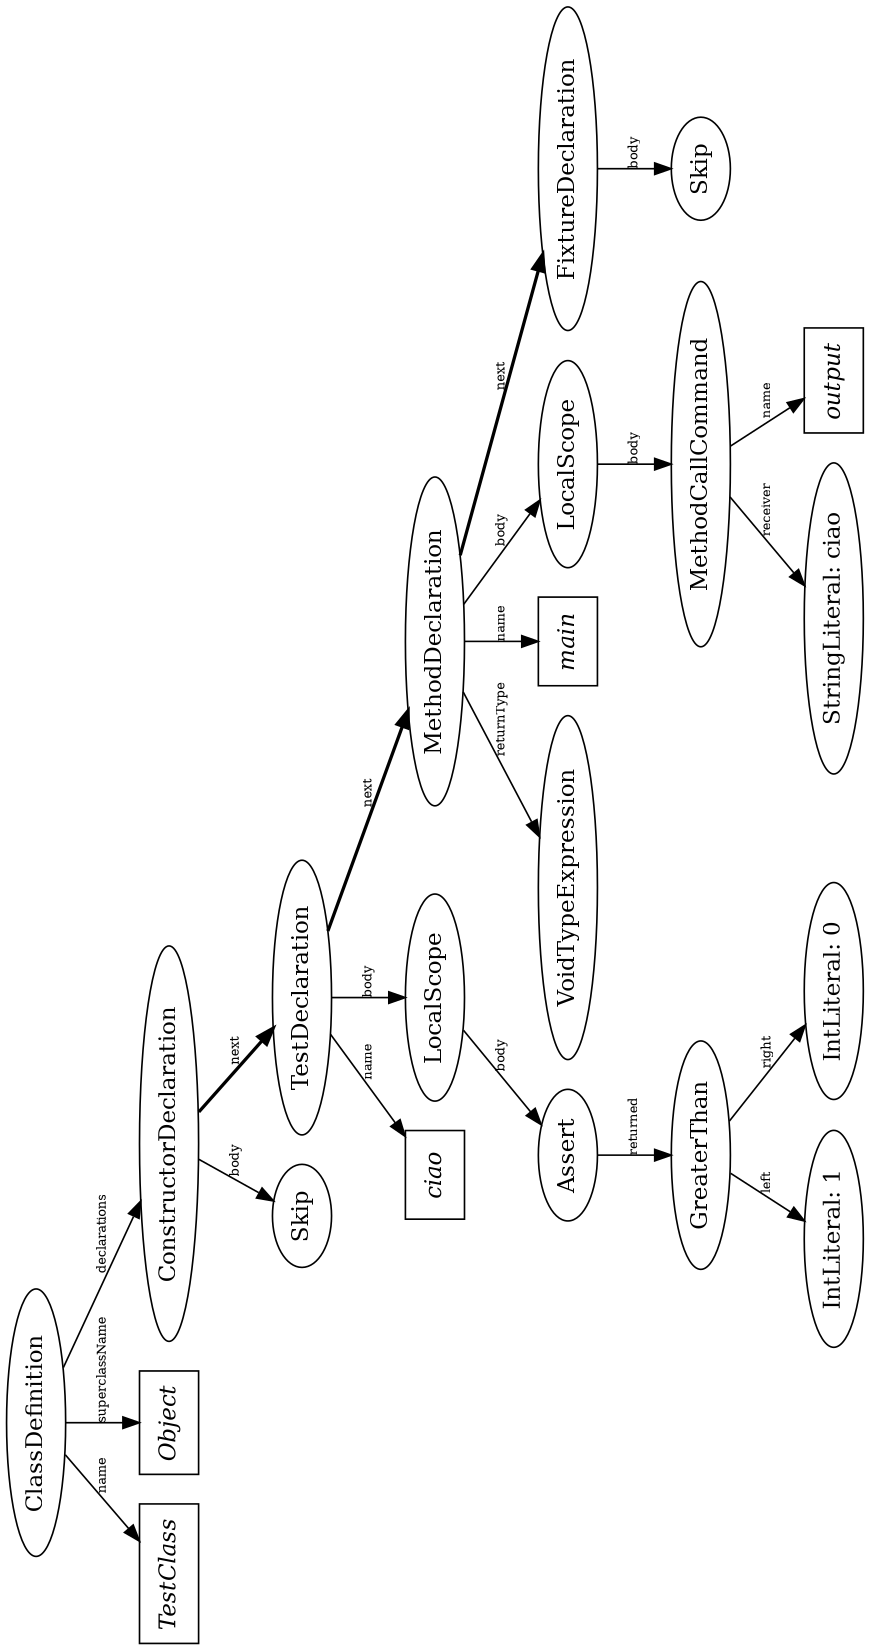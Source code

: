 digraph TestClass {
size = "11,7.5";
rotate = 90
node15 [ label = "ClassDefinition"];
symbol_TestClass [label = "TestClass" fontname = "Times-Italic" shape = box]
node15 -> symbol_TestClass [label = "name" fontsize = 8]
symbol_Object [label = "Object" fontname = "Times-Italic" shape = box]
node15 -> symbol_Object [label = "superclassName" fontsize = 8]
node14 [ label = "ConstructorDeclaration"];
node0 [ label = "Skip"];
node14 -> node0 [label = "body" fontsize = 8]
node13 [ label = "TestDeclaration"];
symbol_ciao [label = "ciao" fontname = "Times-Italic" shape = box]
node13 -> symbol_ciao [label = "name" fontsize = 8]
node5 [ label = "LocalScope"];
node4 [ label = "Assert"];
node3 [ label = "GreaterThan"];
node1 [ label = "IntLiteral: 1"];
node3 -> node1 [label = "left" fontsize = 8]
node2 [ label = "IntLiteral: 0"];
node3 -> node2 [label = "right" fontsize = 8]
node4 -> node3 [label = "returned" fontsize = 8]
node5 -> node4 [label = "body" fontsize = 8]
node13 -> node5 [label = "body" fontsize = 8]
node12 [ label = "MethodDeclaration"];
node6 [ label = "VoidTypeExpression"];
node12 -> node6 [label = "returnType" fontsize = 8]
symbol_main [label = "main" fontname = "Times-Italic" shape = box]
node12 -> symbol_main [label = "name" fontsize = 8]
node9 [ label = "LocalScope"];
node8 [ label = "MethodCallCommand"];
node7 [ label = "StringLiteral: ciao"];
node8 -> node7 [label = "receiver" fontsize = 8]
symbol_output [label = "output" fontname = "Times-Italic" shape = box]
node8 -> symbol_output [label = "name" fontsize = 8]
node9 -> node8 [label = "body" fontsize = 8]
node12 -> node9 [label = "body" fontsize = 8]
node11 [ label = "FixtureDeclaration"];
node10 [ label = "Skip"];
node11 -> node10 [label = "body" fontsize = 8]
node12 -> node11 [label = "next" fontsize = 8 style = bold]
node13 -> node12 [label = "next" fontsize = 8 style = bold]
node14 -> node13 [label = "next" fontsize = 8 style = bold]
node15 -> node14 [label = "declarations" fontsize = 8]
}